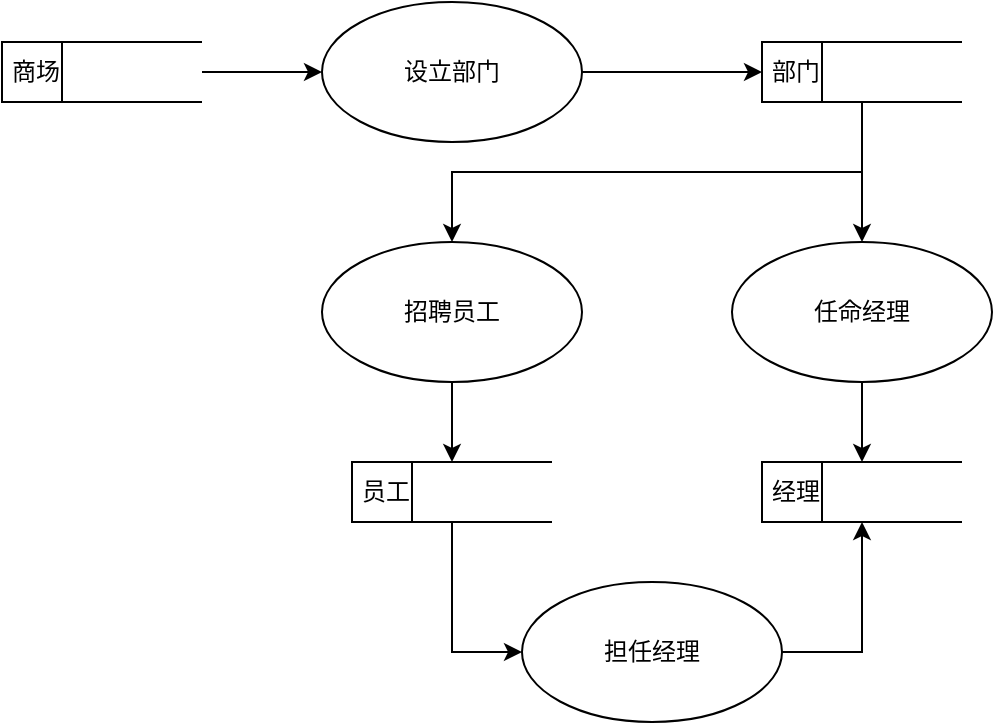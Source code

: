 <mxfile version="28.2.7">
  <diagram name="第 1 页" id="2h00qUzwbVnot-_hGvuR">
    <mxGraphModel dx="1042" dy="527" grid="1" gridSize="10" guides="1" tooltips="1" connect="1" arrows="1" fold="1" page="1" pageScale="1" pageWidth="827" pageHeight="1169" math="0" shadow="0">
      <root>
        <mxCell id="0" />
        <mxCell id="1" parent="0" />
        <mxCell id="_iVPTeu-twVMuzjjHFI8-6" style="edgeStyle=orthogonalEdgeStyle;rounded=0;orthogonalLoop=1;jettySize=auto;html=1;exitX=1;exitY=0.5;exitDx=0;exitDy=0;" parent="1" source="_iVPTeu-twVMuzjjHFI8-1" target="_iVPTeu-twVMuzjjHFI8-5" edge="1">
          <mxGeometry relative="1" as="geometry" />
        </mxCell>
        <mxCell id="_iVPTeu-twVMuzjjHFI8-1" value="商场" style="html=1;dashed=0;whiteSpace=wrap;shape=mxgraph.dfd.dataStoreID;align=left;spacingLeft=3;points=[[0,0],[0.5,0],[1,0],[0,0.5],[1,0.5],[0,1],[0.5,1],[1,1]];" parent="1" vertex="1">
          <mxGeometry x="160" y="70" width="100" height="30" as="geometry" />
        </mxCell>
        <mxCell id="_iVPTeu-twVMuzjjHFI8-9" style="edgeStyle=orthogonalEdgeStyle;rounded=0;orthogonalLoop=1;jettySize=auto;html=1;exitX=0.5;exitY=1;exitDx=0;exitDy=0;entryX=0.5;entryY=0;entryDx=0;entryDy=0;" parent="1" source="_iVPTeu-twVMuzjjHFI8-2" target="_iVPTeu-twVMuzjjHFI8-8" edge="1">
          <mxGeometry relative="1" as="geometry" />
        </mxCell>
        <mxCell id="_iVPTeu-twVMuzjjHFI8-14" style="edgeStyle=orthogonalEdgeStyle;rounded=0;orthogonalLoop=1;jettySize=auto;html=1;exitX=0.5;exitY=1;exitDx=0;exitDy=0;entryX=0.5;entryY=0;entryDx=0;entryDy=0;" parent="1" source="_iVPTeu-twVMuzjjHFI8-2" target="_iVPTeu-twVMuzjjHFI8-13" edge="1">
          <mxGeometry relative="1" as="geometry" />
        </mxCell>
        <mxCell id="_iVPTeu-twVMuzjjHFI8-2" value="部门" style="html=1;dashed=0;whiteSpace=wrap;shape=mxgraph.dfd.dataStoreID;align=left;spacingLeft=3;points=[[0,0],[0.5,0],[1,0],[0,0.5],[1,0.5],[0,1],[0.5,1],[1,1]];" parent="1" vertex="1">
          <mxGeometry x="540" y="70" width="100" height="30" as="geometry" />
        </mxCell>
        <mxCell id="_iVPTeu-twVMuzjjHFI8-3" value="经理" style="html=1;dashed=0;whiteSpace=wrap;shape=mxgraph.dfd.dataStoreID;align=left;spacingLeft=3;points=[[0,0],[0.5,0],[1,0],[0,0.5],[1,0.5],[0,1],[0.5,1],[1,1]];" parent="1" vertex="1">
          <mxGeometry x="540" y="280" width="100" height="30" as="geometry" />
        </mxCell>
        <mxCell id="_iVPTeu-twVMuzjjHFI8-19" style="edgeStyle=orthogonalEdgeStyle;rounded=0;orthogonalLoop=1;jettySize=auto;html=1;exitX=0.5;exitY=1;exitDx=0;exitDy=0;entryX=0;entryY=0.5;entryDx=0;entryDy=0;" parent="1" source="_iVPTeu-twVMuzjjHFI8-4" target="_iVPTeu-twVMuzjjHFI8-17" edge="1">
          <mxGeometry relative="1" as="geometry" />
        </mxCell>
        <mxCell id="_iVPTeu-twVMuzjjHFI8-4" value="员工" style="html=1;dashed=0;whiteSpace=wrap;shape=mxgraph.dfd.dataStoreID;align=left;spacingLeft=3;points=[[0,0],[0.5,0],[1,0],[0,0.5],[1,0.5],[0,1],[0.5,1],[1,1]];" parent="1" vertex="1">
          <mxGeometry x="335" y="280" width="100" height="30" as="geometry" />
        </mxCell>
        <mxCell id="_iVPTeu-twVMuzjjHFI8-7" style="edgeStyle=orthogonalEdgeStyle;rounded=0;orthogonalLoop=1;jettySize=auto;html=1;exitX=1;exitY=0.5;exitDx=0;exitDy=0;entryX=0;entryY=0.5;entryDx=0;entryDy=0;" parent="1" source="_iVPTeu-twVMuzjjHFI8-5" target="_iVPTeu-twVMuzjjHFI8-2" edge="1">
          <mxGeometry relative="1" as="geometry" />
        </mxCell>
        <mxCell id="_iVPTeu-twVMuzjjHFI8-5" value="设立部门" style="shape=ellipse;html=1;dashed=0;whiteSpace=wrap;perimeter=ellipsePerimeter;" parent="1" vertex="1">
          <mxGeometry x="320" y="50" width="130" height="70" as="geometry" />
        </mxCell>
        <mxCell id="_iVPTeu-twVMuzjjHFI8-10" style="edgeStyle=orthogonalEdgeStyle;rounded=0;orthogonalLoop=1;jettySize=auto;html=1;exitX=0.5;exitY=1;exitDx=0;exitDy=0;entryX=0.5;entryY=0;entryDx=0;entryDy=0;" parent="1" source="_iVPTeu-twVMuzjjHFI8-8" target="_iVPTeu-twVMuzjjHFI8-3" edge="1">
          <mxGeometry relative="1" as="geometry" />
        </mxCell>
        <mxCell id="_iVPTeu-twVMuzjjHFI8-8" value="任命经理" style="shape=ellipse;html=1;dashed=0;whiteSpace=wrap;perimeter=ellipsePerimeter;" parent="1" vertex="1">
          <mxGeometry x="525" y="170" width="130" height="70" as="geometry" />
        </mxCell>
        <mxCell id="_iVPTeu-twVMuzjjHFI8-15" style="edgeStyle=orthogonalEdgeStyle;rounded=0;orthogonalLoop=1;jettySize=auto;html=1;exitX=0.5;exitY=1;exitDx=0;exitDy=0;entryX=0.5;entryY=0;entryDx=0;entryDy=0;" parent="1" source="_iVPTeu-twVMuzjjHFI8-13" target="_iVPTeu-twVMuzjjHFI8-4" edge="1">
          <mxGeometry relative="1" as="geometry" />
        </mxCell>
        <mxCell id="_iVPTeu-twVMuzjjHFI8-13" value="招聘员工" style="shape=ellipse;html=1;dashed=0;whiteSpace=wrap;perimeter=ellipsePerimeter;" parent="1" vertex="1">
          <mxGeometry x="320" y="170" width="130" height="70" as="geometry" />
        </mxCell>
        <mxCell id="_iVPTeu-twVMuzjjHFI8-20" style="edgeStyle=orthogonalEdgeStyle;rounded=0;orthogonalLoop=1;jettySize=auto;html=1;exitX=1;exitY=0.5;exitDx=0;exitDy=0;entryX=0.5;entryY=1;entryDx=0;entryDy=0;" parent="1" source="_iVPTeu-twVMuzjjHFI8-17" target="_iVPTeu-twVMuzjjHFI8-3" edge="1">
          <mxGeometry relative="1" as="geometry" />
        </mxCell>
        <mxCell id="_iVPTeu-twVMuzjjHFI8-17" value="担任经理" style="shape=ellipse;html=1;dashed=0;whiteSpace=wrap;perimeter=ellipsePerimeter;" parent="1" vertex="1">
          <mxGeometry x="420" y="340" width="130" height="70" as="geometry" />
        </mxCell>
      </root>
    </mxGraphModel>
  </diagram>
</mxfile>
